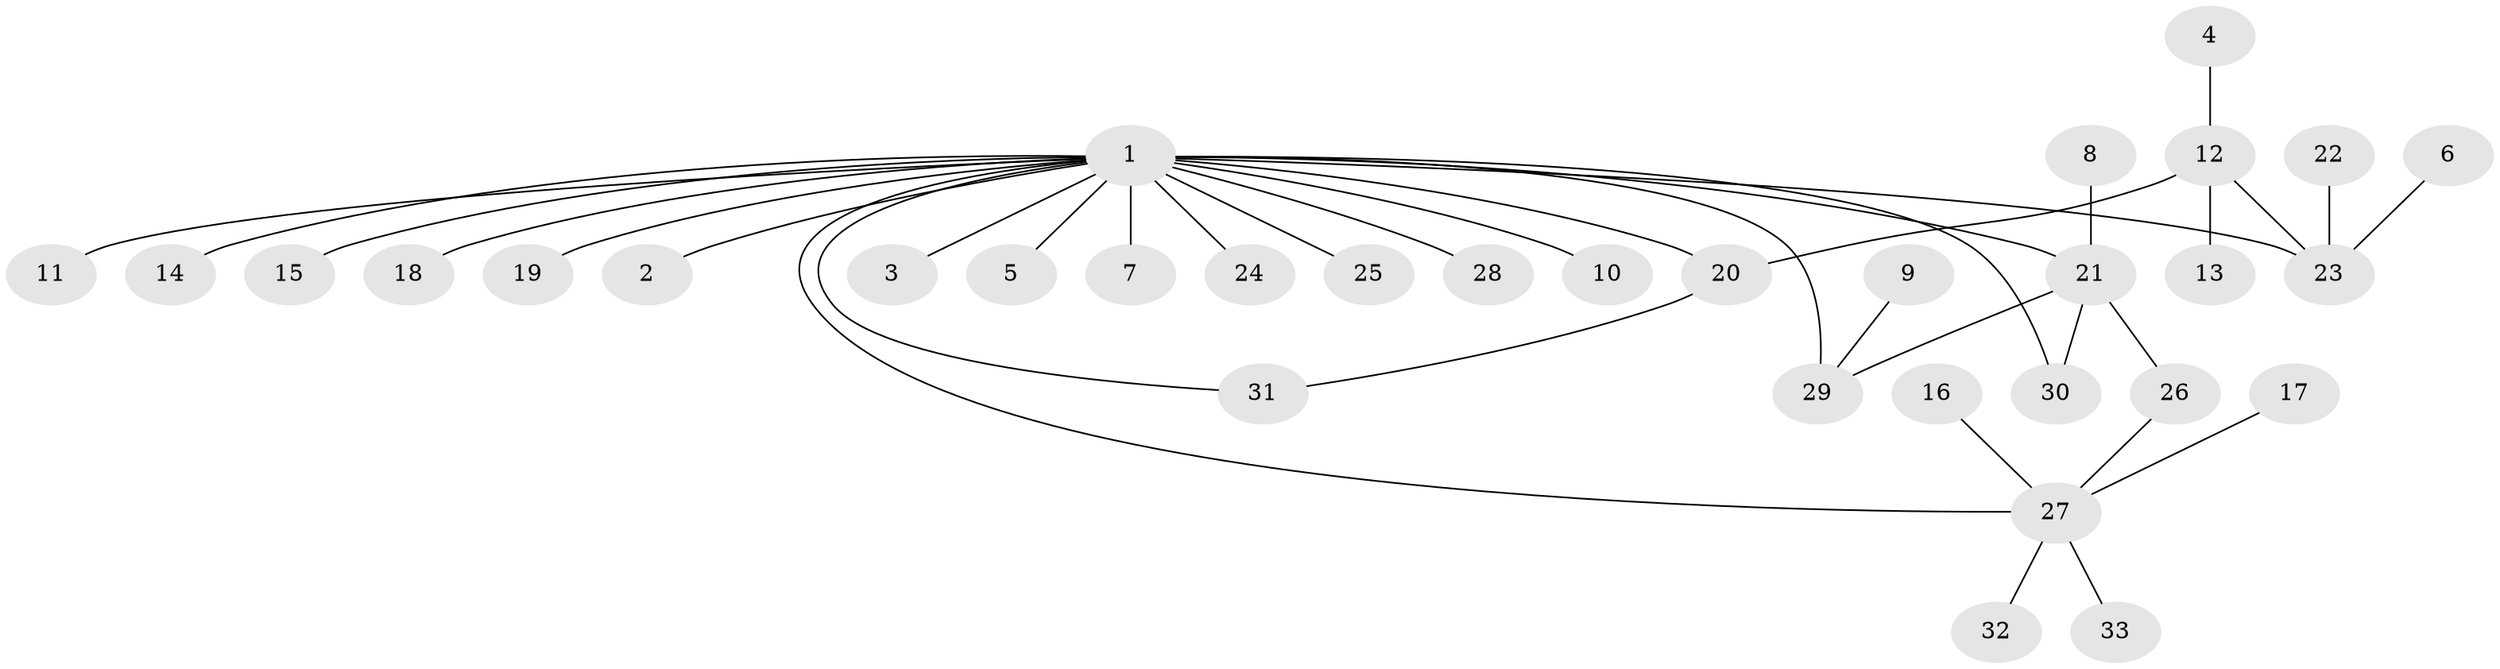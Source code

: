 // original degree distribution, {7: 0.03076923076923077, 16: 0.015384615384615385, 6: 0.03076923076923077, 2: 0.3230769230769231, 3: 0.046153846153846156, 4: 0.015384615384615385, 1: 0.5076923076923077, 5: 0.03076923076923077}
// Generated by graph-tools (version 1.1) at 2025/25/03/09/25 03:25:59]
// undirected, 33 vertices, 37 edges
graph export_dot {
graph [start="1"]
  node [color=gray90,style=filled];
  1;
  2;
  3;
  4;
  5;
  6;
  7;
  8;
  9;
  10;
  11;
  12;
  13;
  14;
  15;
  16;
  17;
  18;
  19;
  20;
  21;
  22;
  23;
  24;
  25;
  26;
  27;
  28;
  29;
  30;
  31;
  32;
  33;
  1 -- 2 [weight=1.0];
  1 -- 3 [weight=1.0];
  1 -- 5 [weight=1.0];
  1 -- 7 [weight=1.0];
  1 -- 10 [weight=1.0];
  1 -- 11 [weight=1.0];
  1 -- 14 [weight=1.0];
  1 -- 15 [weight=1.0];
  1 -- 18 [weight=1.0];
  1 -- 19 [weight=1.0];
  1 -- 20 [weight=1.0];
  1 -- 21 [weight=1.0];
  1 -- 23 [weight=1.0];
  1 -- 24 [weight=1.0];
  1 -- 25 [weight=2.0];
  1 -- 27 [weight=1.0];
  1 -- 28 [weight=1.0];
  1 -- 29 [weight=1.0];
  1 -- 30 [weight=1.0];
  1 -- 31 [weight=1.0];
  4 -- 12 [weight=1.0];
  6 -- 23 [weight=1.0];
  8 -- 21 [weight=1.0];
  9 -- 29 [weight=1.0];
  12 -- 13 [weight=1.0];
  12 -- 20 [weight=1.0];
  12 -- 23 [weight=1.0];
  16 -- 27 [weight=1.0];
  17 -- 27 [weight=1.0];
  20 -- 31 [weight=1.0];
  21 -- 26 [weight=1.0];
  21 -- 29 [weight=1.0];
  21 -- 30 [weight=1.0];
  22 -- 23 [weight=1.0];
  26 -- 27 [weight=1.0];
  27 -- 32 [weight=1.0];
  27 -- 33 [weight=1.0];
}
